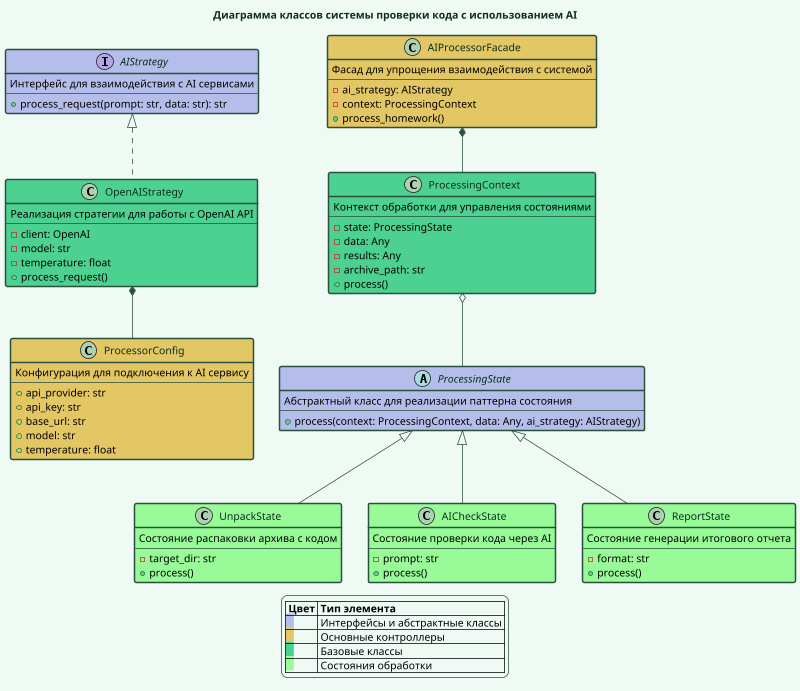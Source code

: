 @startuml

scale 800 width
skinparam BackgroundColor f0faf5
skinparam TitleFontColor 0b2e1d

'Настройки для легенды
skinparam LegendBackgroundColor f0faf5
skinparam LegendBorderColor 294f3d

'Настройки для стрелок
skinparam ArrowColor 294f3d
skinparam ArrowThickness 1
skinparam ArrowFontColor 294f3d
skinparam ArrowFontName Monospace

'Настройки для классов
skinparam ClassBorderColor #294f3d
skinparam ClassFontColor #0b2e1d
skinparam ClassBorderThickness 2

title "Диаграмма классов системы проверки кода с использованием AI"

interface "AIStrategy" as AIS #b5beeb {
    Интерфейс для взаимодействия с AI сервисами
    ---
    + process_request(prompt: str, data: str): str
}

abstract "ProcessingState" as PS #b5beeb {
    Абстрактный класс для реализации паттерна состояния
    ---
    + process(context: ProcessingContext, data: Any, ai_strategy: AIStrategy)
}

class "ProcessorConfig" as PC #e3c764 {
    Конфигурация для подключения к AI сервису
    ---
    + api_provider: str
    + api_key: str
    + base_url: str
    + model: str
    + temperature: float
}

class "OpenAIStrategy" as OAI #4dd191 {
    Реализация стратегии для работы с OpenAI API
    ---
    - client: OpenAI
    - model: str
    - temperature: float
    + process_request()
}

class "UnpackState" as US #98FB98 {
    Состояние распаковки архива с кодом
    ---
    - target_dir: str
    + process()
}

class "AICheckState" as ACS #98FB98 {
    Состояние проверки кода через AI
    ---
    - prompt: str
    + process()
}

class "ReportState" as RS #98FB98 {
    Состояние генерации итогового отчета
    ---
    - format: str
    + process()
}

class "ProcessingContext" as PCT #4dd191 {
    Контекст обработки для управления состояниями
    ---
    - state: ProcessingState
    - data: Any
    - results: Any
    - archive_path: str
    + process()
}

class "AIProcessorFacade" as APF #e3c764 {
    Фасад для упрощения взаимодействия с системой
    ---
    - ai_strategy: AIStrategy
    - context: ProcessingContext
    + process_homework()
}

' Реализация и наследование
AIS <|.. OAI
PS <|-- US
PS <|-- ACS
PS <|-- RS

' Композиция и агрегация
APF *-- PCT
PCT o-- PS
OAI *-- PC

legend
|= Цвет |= Тип элемента |
|<back:#b5beeb>   | Интерфейсы и абстрактные классы |
|<back:#e3c764>   | Основные контроллеры |
|<back:#4dd191>   | Базовые классы |
|<back:#98FB98>   | Состояния обработки |
endlegend

@enduml
